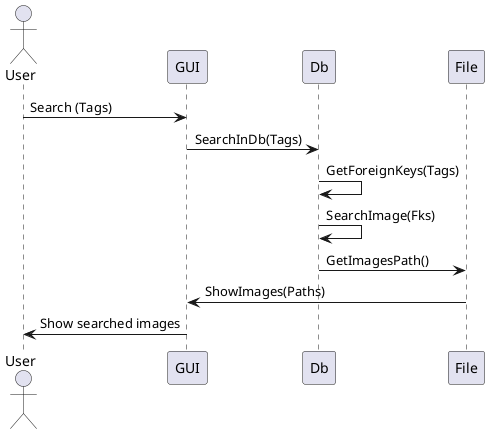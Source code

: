 @startuml GallerAi : Search
actor User
participant GUI
participant Db
participant File
User->GUI : Search (Tags)
GUI->Db : SearchInDb(Tags)
Db->Db: GetForeignKeys(Tags)
Db->Db: SearchImage(Fks)
Db->File: GetImagesPath()
File->GUI: ShowImages(Paths)
GUI->User: Show searched images
@enduml